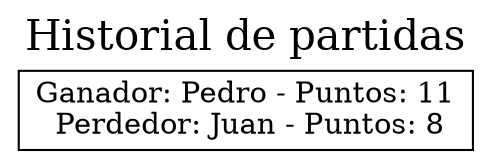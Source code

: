 digraph G {graph[label="Historial de partidas", labelloc=t, fontsize=20]
node[shape = box];
nodo0 [ label ="Ganador: Pedro - Puntos: 11\l Perdedor: Juan - Puntos: 8"];
}